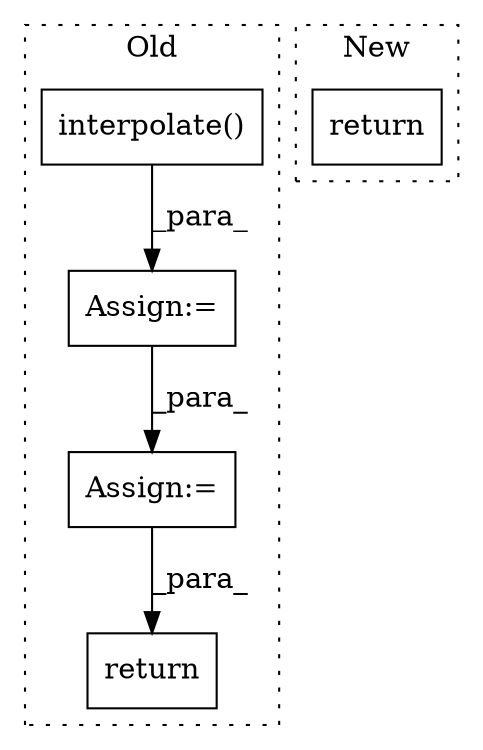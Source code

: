digraph G {
subgraph cluster0 {
1 [label="interpolate()" a="75" s="2035,2054" l="14,63" shape="box"];
3 [label="Assign:=" a="68" s="2032" l="3" shape="box"];
4 [label="Assign:=" a="68" s="2385" l="3" shape="box"];
5 [label="return" a="93" s="2535" l="7" shape="box"];
label = "Old";
style="dotted";
}
subgraph cluster1 {
2 [label="return" a="93" s="3465" l="7" shape="box"];
label = "New";
style="dotted";
}
1 -> 3 [label="_para_"];
3 -> 4 [label="_para_"];
4 -> 5 [label="_para_"];
}